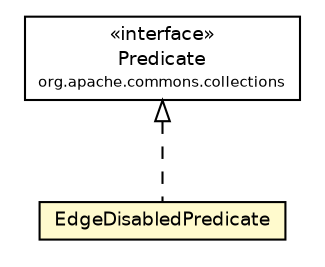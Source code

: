 #!/usr/local/bin/dot
#
# Class diagram 
# Generated by UmlGraph version 4.6 (http://www.spinellis.gr/sw/umlgraph)
#

digraph G {
	edge [fontname="Helvetica",fontsize=10,labelfontname="Helvetica",labelfontsize=10];
	node [fontname="Helvetica",fontsize=10,shape=plaintext];
	// org.apache.maven.archiva.dependency.graph.functors.EdgeDisabledPredicate
	c130969 [label=<<table border="0" cellborder="1" cellspacing="0" cellpadding="2" port="p" bgcolor="lemonChiffon" href="./EdgeDisabledPredicate.html">
		<tr><td><table border="0" cellspacing="0" cellpadding="1">
			<tr><td> EdgeDisabledPredicate </td></tr>
		</table></td></tr>
		</table>>, fontname="Helvetica", fontcolor="black", fontsize=9.0];
	//org.apache.maven.archiva.dependency.graph.functors.EdgeDisabledPredicate implements org.apache.commons.collections.Predicate
	c131067:p -> c130969:p [dir=back,arrowtail=empty,style=dashed];
	// org.apache.commons.collections.Predicate
	c131067 [label=<<table border="0" cellborder="1" cellspacing="0" cellpadding="2" port="p" href="http://java.sun.com/j2se/1.4.2/docs/api/org/apache/commons/collections/Predicate.html">
		<tr><td><table border="0" cellspacing="0" cellpadding="1">
			<tr><td> &laquo;interface&raquo; </td></tr>
			<tr><td> Predicate </td></tr>
			<tr><td><font point-size="7.0"> org.apache.commons.collections </font></td></tr>
		</table></td></tr>
		</table>>, fontname="Helvetica", fontcolor="black", fontsize=9.0];
}

